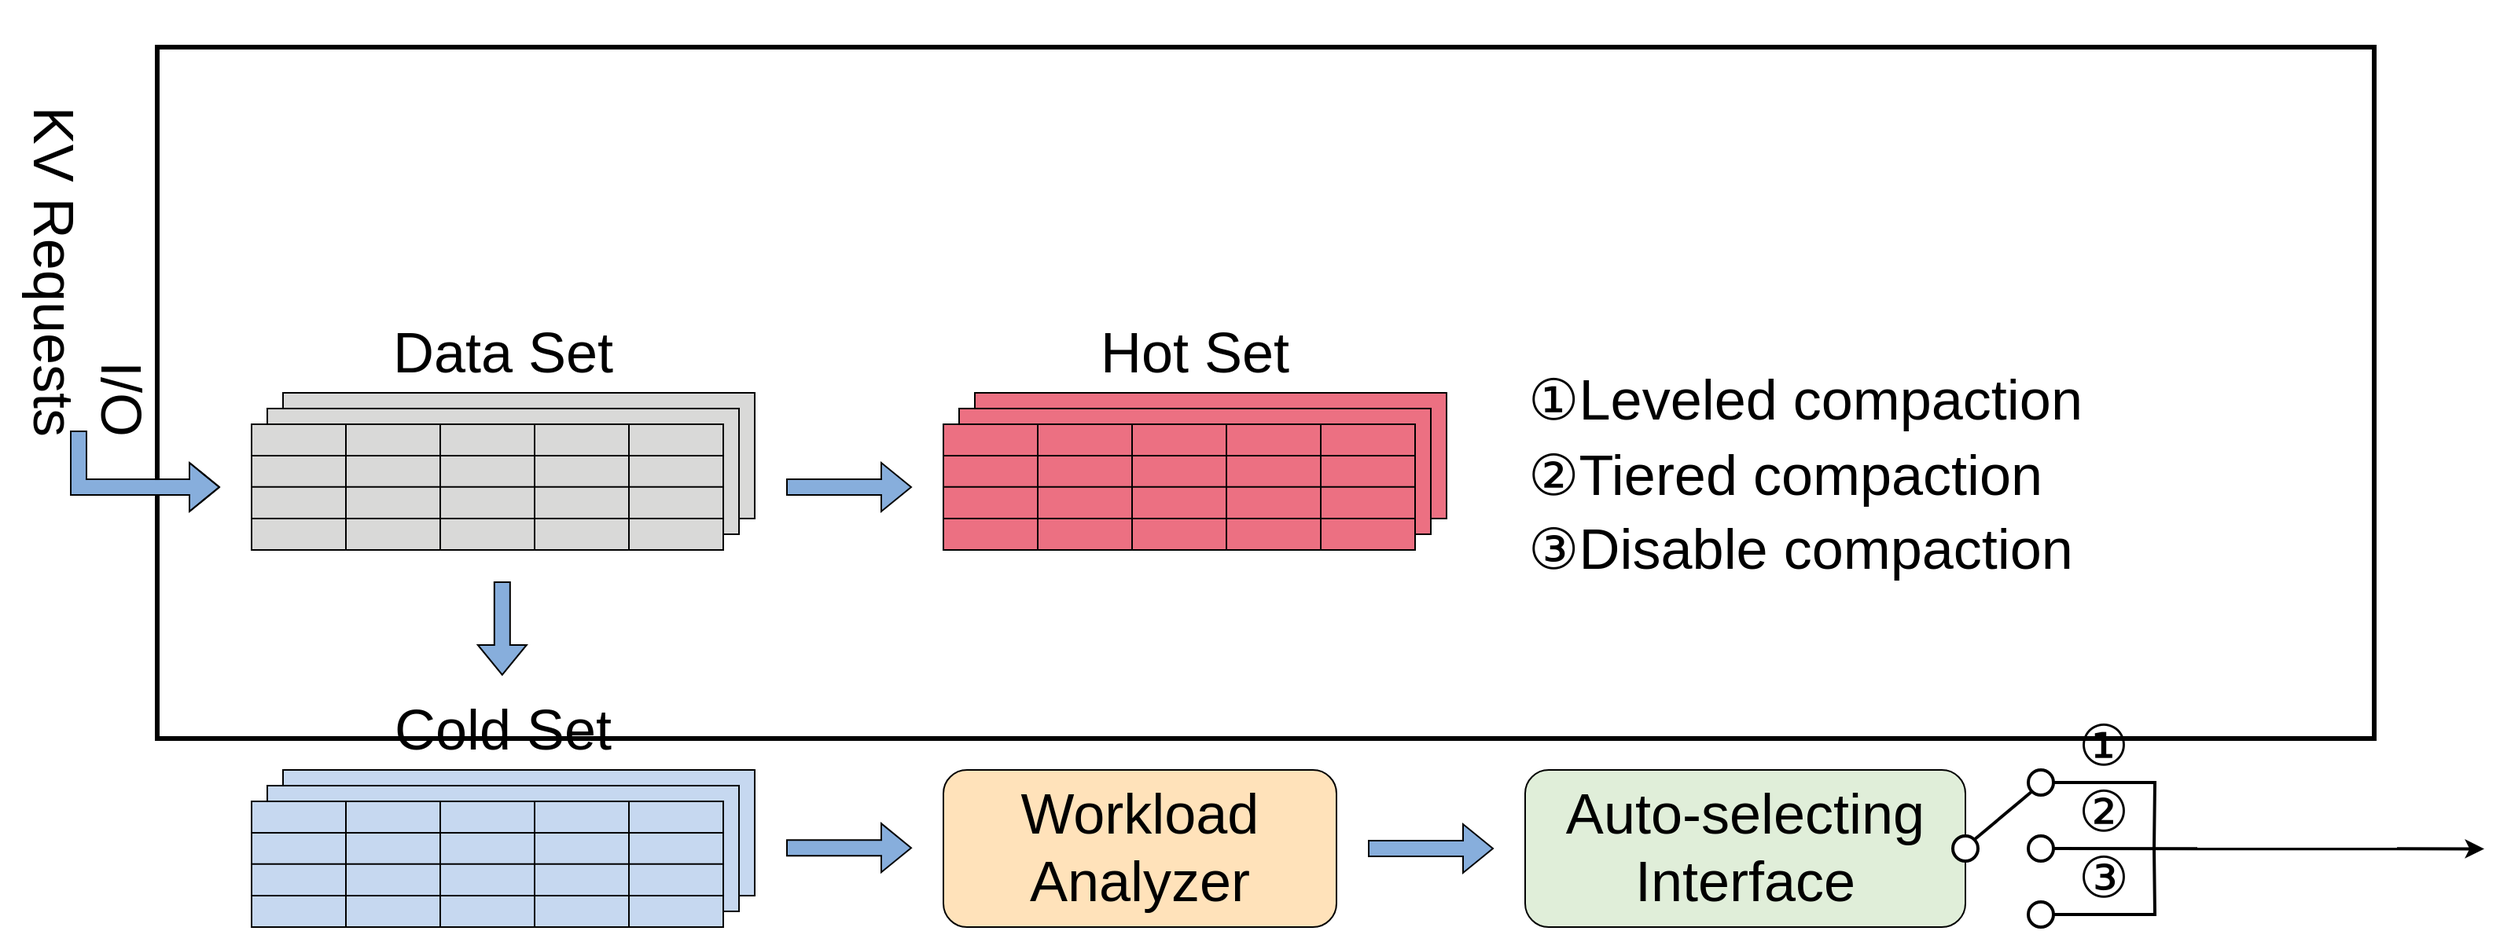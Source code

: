 <mxfile version="26.0.2">
  <diagram name="第 1 页" id="oLJNAEdhJsgSDibkkSxl">
    <mxGraphModel dx="2129" dy="815" grid="1" gridSize="10" guides="1" tooltips="1" connect="1" arrows="1" fold="1" page="1" pageScale="1" pageWidth="827" pageHeight="1169" math="0" shadow="0">
      <root>
        <mxCell id="0" />
        <mxCell id="1" parent="0" />
        <mxCell id="gE1-QyrIkyjky4b_8ItB-76" value="" style="rounded=0;whiteSpace=wrap;html=1;strokeWidth=3;" vertex="1" parent="1">
          <mxGeometry x="-20" y="290" width="1410" height="440" as="geometry" />
        </mxCell>
        <mxCell id="gE1-QyrIkyjky4b_8ItB-61" value="" style="group" vertex="1" connectable="0" parent="1">
          <mxGeometry x="40" y="690" width="320" height="160" as="geometry" />
        </mxCell>
        <mxCell id="gE1-QyrIkyjky4b_8ItB-36" value="" style="group" vertex="1" connectable="0" parent="gE1-QyrIkyjky4b_8ItB-61">
          <mxGeometry y="60" width="320" height="100" as="geometry" />
        </mxCell>
        <mxCell id="gE1-QyrIkyjky4b_8ItB-37" value="" style="dashed=0;fillStyle=auto;fillColor=#C6D8F0;gradientColor=none;" vertex="1" parent="gE1-QyrIkyjky4b_8ItB-36">
          <mxGeometry x="20" width="300" height="80" as="geometry" />
        </mxCell>
        <mxCell id="gE1-QyrIkyjky4b_8ItB-38" value="" style="dashed=0;fillStyle=auto;fillColor=#C6D8F0;gradientColor=none;" vertex="1" parent="gE1-QyrIkyjky4b_8ItB-36">
          <mxGeometry x="10" y="10" width="300" height="80" as="geometry" />
        </mxCell>
        <mxCell id="gE1-QyrIkyjky4b_8ItB-39" value="" style="dashed=0;fillStyle=auto;fillColor=#C6D8F0;gradientColor=none;" vertex="1" parent="gE1-QyrIkyjky4b_8ItB-36">
          <mxGeometry y="20" width="300" height="80" as="geometry" />
        </mxCell>
        <mxCell id="gE1-QyrIkyjky4b_8ItB-40" value="" style="endArrow=none;html=1;rounded=0;entryX=1;entryY=0.25;entryDx=0;entryDy=0;exitX=0;exitY=0.25;exitDx=0;exitDy=0;" edge="1" parent="gE1-QyrIkyjky4b_8ItB-36" source="gE1-QyrIkyjky4b_8ItB-39" target="gE1-QyrIkyjky4b_8ItB-39">
          <mxGeometry width="50" height="50" relative="1" as="geometry">
            <mxPoint x="180" y="-20" as="sourcePoint" />
            <mxPoint x="260" y="-20" as="targetPoint" />
          </mxGeometry>
        </mxCell>
        <mxCell id="gE1-QyrIkyjky4b_8ItB-41" value="" style="endArrow=none;html=1;rounded=0;entryX=1;entryY=0.25;entryDx=0;entryDy=0;exitX=0;exitY=0.25;exitDx=0;exitDy=0;" edge="1" parent="gE1-QyrIkyjky4b_8ItB-36">
          <mxGeometry width="50" height="50" relative="1" as="geometry">
            <mxPoint y="59.83" as="sourcePoint" />
            <mxPoint x="300" y="59.83" as="targetPoint" />
          </mxGeometry>
        </mxCell>
        <mxCell id="gE1-QyrIkyjky4b_8ItB-42" value="" style="endArrow=none;html=1;rounded=0;entryX=1;entryY=0.25;entryDx=0;entryDy=0;exitX=0;exitY=0.25;exitDx=0;exitDy=0;" edge="1" parent="gE1-QyrIkyjky4b_8ItB-36">
          <mxGeometry width="50" height="50" relative="1" as="geometry">
            <mxPoint y="80" as="sourcePoint" />
            <mxPoint x="300" y="80" as="targetPoint" />
          </mxGeometry>
        </mxCell>
        <mxCell id="gE1-QyrIkyjky4b_8ItB-43" value="" style="endArrow=none;html=1;rounded=0;" edge="1" parent="gE1-QyrIkyjky4b_8ItB-36">
          <mxGeometry width="50" height="50" relative="1" as="geometry">
            <mxPoint x="60" y="100" as="sourcePoint" />
            <mxPoint x="60" y="20" as="targetPoint" />
          </mxGeometry>
        </mxCell>
        <mxCell id="gE1-QyrIkyjky4b_8ItB-44" value="" style="endArrow=none;html=1;rounded=0;" edge="1" parent="gE1-QyrIkyjky4b_8ItB-36">
          <mxGeometry width="50" height="50" relative="1" as="geometry">
            <mxPoint x="120" y="100" as="sourcePoint" />
            <mxPoint x="120" y="20" as="targetPoint" />
          </mxGeometry>
        </mxCell>
        <mxCell id="gE1-QyrIkyjky4b_8ItB-45" value="" style="endArrow=none;html=1;rounded=0;" edge="1" parent="gE1-QyrIkyjky4b_8ItB-36">
          <mxGeometry width="50" height="50" relative="1" as="geometry">
            <mxPoint x="180" y="100" as="sourcePoint" />
            <mxPoint x="180" y="20" as="targetPoint" />
          </mxGeometry>
        </mxCell>
        <mxCell id="gE1-QyrIkyjky4b_8ItB-46" value="" style="endArrow=none;html=1;rounded=0;" edge="1" parent="gE1-QyrIkyjky4b_8ItB-36">
          <mxGeometry width="50" height="50" relative="1" as="geometry">
            <mxPoint x="240" y="100" as="sourcePoint" />
            <mxPoint x="240" y="20" as="targetPoint" />
          </mxGeometry>
        </mxCell>
        <mxCell id="gE1-QyrIkyjky4b_8ItB-60" value="Cold Set" style="text;strokeColor=none;align=center;fillColor=none;verticalAlign=middle;rounded=0;fontStyle=0;fontSize=36;" vertex="1" parent="gE1-QyrIkyjky4b_8ItB-61">
          <mxGeometry x="70" width="180" height="60" as="geometry" />
        </mxCell>
        <mxCell id="gE1-QyrIkyjky4b_8ItB-62" value="" style="group" vertex="1" connectable="0" parent="1">
          <mxGeometry x="40" y="450" width="320" height="160" as="geometry" />
        </mxCell>
        <mxCell id="gE1-QyrIkyjky4b_8ItB-9" value="Data Set" style="text;strokeColor=none;align=center;fillColor=none;verticalAlign=middle;rounded=0;fontStyle=0;fontSize=36;" vertex="1" parent="gE1-QyrIkyjky4b_8ItB-62">
          <mxGeometry x="70" width="180" height="60" as="geometry" />
        </mxCell>
        <mxCell id="gE1-QyrIkyjky4b_8ItB-35" value="" style="group" vertex="1" connectable="0" parent="gE1-QyrIkyjky4b_8ItB-62">
          <mxGeometry y="60" width="320" height="100" as="geometry" />
        </mxCell>
        <mxCell id="gE1-QyrIkyjky4b_8ItB-5" value="" style="dashed=0;fillStyle=auto;fillColor=#D9D9D8;gradientColor=none;" vertex="1" parent="gE1-QyrIkyjky4b_8ItB-35">
          <mxGeometry x="20" width="300" height="80" as="geometry" />
        </mxCell>
        <mxCell id="gE1-QyrIkyjky4b_8ItB-10" value="" style="dashed=0;fillStyle=auto;fillColor=#D9D9D8;gradientColor=none;" vertex="1" parent="gE1-QyrIkyjky4b_8ItB-35">
          <mxGeometry x="10" y="10" width="300" height="80" as="geometry" />
        </mxCell>
        <mxCell id="gE1-QyrIkyjky4b_8ItB-11" value="" style="dashed=0;fillStyle=auto;fillColor=#D9D9D8;gradientColor=none;" vertex="1" parent="gE1-QyrIkyjky4b_8ItB-35">
          <mxGeometry y="20" width="300" height="80" as="geometry" />
        </mxCell>
        <mxCell id="gE1-QyrIkyjky4b_8ItB-18" value="" style="endArrow=none;html=1;rounded=0;entryX=1;entryY=0.25;entryDx=0;entryDy=0;exitX=0;exitY=0.25;exitDx=0;exitDy=0;" edge="1" parent="gE1-QyrIkyjky4b_8ItB-35" source="gE1-QyrIkyjky4b_8ItB-11" target="gE1-QyrIkyjky4b_8ItB-11">
          <mxGeometry width="50" height="50" relative="1" as="geometry">
            <mxPoint x="180" y="-20" as="sourcePoint" />
            <mxPoint x="260" y="-20" as="targetPoint" />
          </mxGeometry>
        </mxCell>
        <mxCell id="gE1-QyrIkyjky4b_8ItB-22" value="" style="endArrow=none;html=1;rounded=0;entryX=1;entryY=0.25;entryDx=0;entryDy=0;exitX=0;exitY=0.25;exitDx=0;exitDy=0;" edge="1" parent="gE1-QyrIkyjky4b_8ItB-35">
          <mxGeometry width="50" height="50" relative="1" as="geometry">
            <mxPoint y="59.83" as="sourcePoint" />
            <mxPoint x="300" y="59.83" as="targetPoint" />
          </mxGeometry>
        </mxCell>
        <mxCell id="gE1-QyrIkyjky4b_8ItB-23" value="" style="endArrow=none;html=1;rounded=0;entryX=1;entryY=0.25;entryDx=0;entryDy=0;exitX=0;exitY=0.25;exitDx=0;exitDy=0;" edge="1" parent="gE1-QyrIkyjky4b_8ItB-35">
          <mxGeometry width="50" height="50" relative="1" as="geometry">
            <mxPoint y="80" as="sourcePoint" />
            <mxPoint x="300" y="80" as="targetPoint" />
          </mxGeometry>
        </mxCell>
        <mxCell id="gE1-QyrIkyjky4b_8ItB-26" value="" style="endArrow=none;html=1;rounded=0;" edge="1" parent="gE1-QyrIkyjky4b_8ItB-35">
          <mxGeometry width="50" height="50" relative="1" as="geometry">
            <mxPoint x="60" y="100" as="sourcePoint" />
            <mxPoint x="60" y="20" as="targetPoint" />
          </mxGeometry>
        </mxCell>
        <mxCell id="gE1-QyrIkyjky4b_8ItB-31" value="" style="endArrow=none;html=1;rounded=0;" edge="1" parent="gE1-QyrIkyjky4b_8ItB-35">
          <mxGeometry width="50" height="50" relative="1" as="geometry">
            <mxPoint x="120" y="100" as="sourcePoint" />
            <mxPoint x="120" y="20" as="targetPoint" />
          </mxGeometry>
        </mxCell>
        <mxCell id="gE1-QyrIkyjky4b_8ItB-32" value="" style="endArrow=none;html=1;rounded=0;" edge="1" parent="gE1-QyrIkyjky4b_8ItB-35">
          <mxGeometry width="50" height="50" relative="1" as="geometry">
            <mxPoint x="180" y="100" as="sourcePoint" />
            <mxPoint x="180" y="20" as="targetPoint" />
          </mxGeometry>
        </mxCell>
        <mxCell id="gE1-QyrIkyjky4b_8ItB-33" value="" style="endArrow=none;html=1;rounded=0;" edge="1" parent="gE1-QyrIkyjky4b_8ItB-35">
          <mxGeometry width="50" height="50" relative="1" as="geometry">
            <mxPoint x="240" y="100" as="sourcePoint" />
            <mxPoint x="240" y="20" as="targetPoint" />
          </mxGeometry>
        </mxCell>
        <mxCell id="gE1-QyrIkyjky4b_8ItB-63" value="" style="group" vertex="1" connectable="0" parent="1">
          <mxGeometry x="480" y="450" width="320" height="160" as="geometry" />
        </mxCell>
        <mxCell id="gE1-QyrIkyjky4b_8ItB-48" value="" style="group" vertex="1" connectable="0" parent="gE1-QyrIkyjky4b_8ItB-63">
          <mxGeometry y="60" width="320" height="100" as="geometry" />
        </mxCell>
        <mxCell id="gE1-QyrIkyjky4b_8ItB-49" value="" style="dashed=0;fillStyle=auto;fillColor=#EC7082;gradientColor=none;" vertex="1" parent="gE1-QyrIkyjky4b_8ItB-48">
          <mxGeometry x="20" width="300" height="80" as="geometry" />
        </mxCell>
        <mxCell id="gE1-QyrIkyjky4b_8ItB-50" value="" style="dashed=0;fillStyle=auto;fillColor=#EC7082;gradientColor=none;" vertex="1" parent="gE1-QyrIkyjky4b_8ItB-48">
          <mxGeometry x="10" y="10" width="300" height="80" as="geometry" />
        </mxCell>
        <mxCell id="gE1-QyrIkyjky4b_8ItB-51" value="" style="dashed=0;fillStyle=auto;fillColor=#EC7082;gradientColor=none;" vertex="1" parent="gE1-QyrIkyjky4b_8ItB-48">
          <mxGeometry y="20" width="300" height="80" as="geometry" />
        </mxCell>
        <mxCell id="gE1-QyrIkyjky4b_8ItB-52" value="" style="endArrow=none;html=1;rounded=0;entryX=1;entryY=0.25;entryDx=0;entryDy=0;exitX=0;exitY=0.25;exitDx=0;exitDy=0;" edge="1" parent="gE1-QyrIkyjky4b_8ItB-48" source="gE1-QyrIkyjky4b_8ItB-51" target="gE1-QyrIkyjky4b_8ItB-51">
          <mxGeometry width="50" height="50" relative="1" as="geometry">
            <mxPoint x="180" y="-20" as="sourcePoint" />
            <mxPoint x="260" y="-20" as="targetPoint" />
          </mxGeometry>
        </mxCell>
        <mxCell id="gE1-QyrIkyjky4b_8ItB-53" value="" style="endArrow=none;html=1;rounded=0;entryX=1;entryY=0.25;entryDx=0;entryDy=0;exitX=0;exitY=0.25;exitDx=0;exitDy=0;" edge="1" parent="gE1-QyrIkyjky4b_8ItB-48">
          <mxGeometry width="50" height="50" relative="1" as="geometry">
            <mxPoint y="59.83" as="sourcePoint" />
            <mxPoint x="300" y="59.83" as="targetPoint" />
          </mxGeometry>
        </mxCell>
        <mxCell id="gE1-QyrIkyjky4b_8ItB-54" value="" style="endArrow=none;html=1;rounded=0;entryX=1;entryY=0.25;entryDx=0;entryDy=0;exitX=0;exitY=0.25;exitDx=0;exitDy=0;" edge="1" parent="gE1-QyrIkyjky4b_8ItB-48">
          <mxGeometry width="50" height="50" relative="1" as="geometry">
            <mxPoint y="80" as="sourcePoint" />
            <mxPoint x="300" y="80" as="targetPoint" />
          </mxGeometry>
        </mxCell>
        <mxCell id="gE1-QyrIkyjky4b_8ItB-55" value="" style="endArrow=none;html=1;rounded=0;" edge="1" parent="gE1-QyrIkyjky4b_8ItB-48">
          <mxGeometry width="50" height="50" relative="1" as="geometry">
            <mxPoint x="60" y="100" as="sourcePoint" />
            <mxPoint x="60" y="20" as="targetPoint" />
          </mxGeometry>
        </mxCell>
        <mxCell id="gE1-QyrIkyjky4b_8ItB-56" value="" style="endArrow=none;html=1;rounded=0;" edge="1" parent="gE1-QyrIkyjky4b_8ItB-48">
          <mxGeometry width="50" height="50" relative="1" as="geometry">
            <mxPoint x="120" y="100" as="sourcePoint" />
            <mxPoint x="120" y="20" as="targetPoint" />
          </mxGeometry>
        </mxCell>
        <mxCell id="gE1-QyrIkyjky4b_8ItB-57" value="" style="endArrow=none;html=1;rounded=0;" edge="1" parent="gE1-QyrIkyjky4b_8ItB-48">
          <mxGeometry width="50" height="50" relative="1" as="geometry">
            <mxPoint x="180" y="100" as="sourcePoint" />
            <mxPoint x="180" y="20" as="targetPoint" />
          </mxGeometry>
        </mxCell>
        <mxCell id="gE1-QyrIkyjky4b_8ItB-58" value="" style="endArrow=none;html=1;rounded=0;" edge="1" parent="gE1-QyrIkyjky4b_8ItB-48">
          <mxGeometry width="50" height="50" relative="1" as="geometry">
            <mxPoint x="240" y="100" as="sourcePoint" />
            <mxPoint x="240" y="20" as="targetPoint" />
          </mxGeometry>
        </mxCell>
        <mxCell id="gE1-QyrIkyjky4b_8ItB-59" value="Hot Set" style="text;strokeColor=none;align=center;fillColor=none;verticalAlign=middle;rounded=0;fontStyle=0;fontSize=36;" vertex="1" parent="gE1-QyrIkyjky4b_8ItB-63">
          <mxGeometry x="70" width="180" height="60" as="geometry" />
        </mxCell>
        <mxCell id="gE1-QyrIkyjky4b_8ItB-64" value="" style="shape=flexArrow;endArrow=classic;html=1;rounded=0;fillColor=#87AEDC;" edge="1" parent="1">
          <mxGeometry width="50" height="50" relative="1" as="geometry">
            <mxPoint x="380" y="570" as="sourcePoint" />
            <mxPoint x="460" y="570" as="targetPoint" />
          </mxGeometry>
        </mxCell>
        <mxCell id="gE1-QyrIkyjky4b_8ItB-65" value="" style="shape=flexArrow;endArrow=classic;html=1;rounded=0;fillColor=#87AEDC;" edge="1" parent="1">
          <mxGeometry width="50" height="50" relative="1" as="geometry">
            <mxPoint x="380" y="799.58" as="sourcePoint" />
            <mxPoint x="460" y="799.58" as="targetPoint" />
          </mxGeometry>
        </mxCell>
        <mxCell id="gE1-QyrIkyjky4b_8ItB-66" value="" style="shape=flexArrow;endArrow=classic;html=1;rounded=0;fillColor=#87AEDC;" edge="1" parent="1">
          <mxGeometry width="50" height="50" relative="1" as="geometry">
            <mxPoint x="199.41" y="630" as="sourcePoint" />
            <mxPoint x="199.41" y="690" as="targetPoint" />
          </mxGeometry>
        </mxCell>
        <mxCell id="gE1-QyrIkyjky4b_8ItB-67" value="I/O&#xa;KV Requests" style="text;strokeColor=none;align=right;fillColor=none;verticalAlign=middle;rounded=0;direction=east;fontSize=36;rotation=90;labelPosition=center;verticalLabelPosition=middle;" vertex="1" parent="1">
          <mxGeometry x="-200" y="340" width="280" height="120" as="geometry" />
        </mxCell>
        <mxCell id="gE1-QyrIkyjky4b_8ItB-68" value="" style="shape=flexArrow;endArrow=classic;html=1;rounded=0;edgeStyle=orthogonalEdgeStyle;fillColor=#87AEDC;" edge="1" parent="1">
          <mxGeometry width="50" height="50" relative="1" as="geometry">
            <mxPoint x="-70" y="534" as="sourcePoint" />
            <mxPoint x="20" y="570" as="targetPoint" />
            <Array as="points">
              <mxPoint x="-70" y="534" />
              <mxPoint x="-70" y="570" />
            </Array>
          </mxGeometry>
        </mxCell>
        <mxCell id="gE1-QyrIkyjky4b_8ItB-71" value="" style="group;fillColor=none;" vertex="1" connectable="0" parent="1">
          <mxGeometry x="480" y="740" width="250" height="110" as="geometry" />
        </mxCell>
        <mxCell id="gE1-QyrIkyjky4b_8ItB-69" value="" style="rounded=1;fontSize=40;fillColor=#FFE2BA;" vertex="1" parent="gE1-QyrIkyjky4b_8ItB-71">
          <mxGeometry y="10" width="250" height="100" as="geometry" />
        </mxCell>
        <mxCell id="gE1-QyrIkyjky4b_8ItB-70" value="Workload&#xa;Analyzer" style="text;strokeColor=none;align=center;fillColor=none;verticalAlign=middle;rounded=0;fontStyle=0;fontSize=36;spacing=0;" vertex="1" parent="gE1-QyrIkyjky4b_8ItB-71">
          <mxGeometry x="35" width="180" height="110" as="geometry" />
        </mxCell>
        <mxCell id="gE1-QyrIkyjky4b_8ItB-72" value="" style="shape=flexArrow;endArrow=classic;html=1;rounded=0;fillColor=#87AEDC;" edge="1" parent="1">
          <mxGeometry width="50" height="50" relative="1" as="geometry">
            <mxPoint x="750" y="800" as="sourcePoint" />
            <mxPoint x="830" y="800" as="targetPoint" />
          </mxGeometry>
        </mxCell>
        <mxCell id="gE1-QyrIkyjky4b_8ItB-73" value="" style="group" vertex="1" connectable="0" parent="1">
          <mxGeometry x="850" y="740" width="280" height="110" as="geometry" />
        </mxCell>
        <mxCell id="gE1-QyrIkyjky4b_8ItB-74" value="" style="rounded=1;fontSize=40;fillColor=#E0EED9;" vertex="1" parent="gE1-QyrIkyjky4b_8ItB-73">
          <mxGeometry y="10" width="280" height="100" as="geometry" />
        </mxCell>
        <mxCell id="gE1-QyrIkyjky4b_8ItB-75" value="Auto-selecting&#xa;Interface" style="text;strokeColor=none;align=center;fillColor=none;verticalAlign=middle;rounded=0;fontStyle=0;fontSize=36;spacing=0;" vertex="1" parent="gE1-QyrIkyjky4b_8ItB-73">
          <mxGeometry x="50" width="180" height="110" as="geometry" />
        </mxCell>
        <mxCell id="gE1-QyrIkyjky4b_8ItB-82" style="edgeStyle=none;rounded=0;orthogonalLoop=1;jettySize=auto;html=1;exitX=1;exitY=0;exitDx=0;exitDy=0;entryX=0;entryY=1;entryDx=0;entryDy=0;endArrow=none;endFill=0;strokeWidth=2;" edge="1" parent="1" source="gE1-QyrIkyjky4b_8ItB-80" target="gE1-QyrIkyjky4b_8ItB-81">
          <mxGeometry relative="1" as="geometry" />
        </mxCell>
        <mxCell id="gE1-QyrIkyjky4b_8ItB-80" value="" style="ellipse;whiteSpace=wrap;html=1;aspect=fixed;strokeWidth=2;" vertex="1" parent="1">
          <mxGeometry x="1122" y="792" width="16" height="16" as="geometry" />
        </mxCell>
        <mxCell id="gE1-QyrIkyjky4b_8ItB-90" style="edgeStyle=orthogonalEdgeStyle;rounded=0;orthogonalLoop=1;jettySize=auto;html=1;exitX=1;exitY=0.5;exitDx=0;exitDy=0;strokeWidth=2;endArrow=none;endFill=0;" edge="1" parent="1" source="gE1-QyrIkyjky4b_8ItB-81">
          <mxGeometry relative="1" as="geometry">
            <mxPoint x="1250" y="800" as="targetPoint" />
          </mxGeometry>
        </mxCell>
        <mxCell id="gE1-QyrIkyjky4b_8ItB-81" value="" style="ellipse;whiteSpace=wrap;html=1;aspect=fixed;strokeWidth=2;" vertex="1" parent="1">
          <mxGeometry x="1170" y="750" width="16" height="16" as="geometry" />
        </mxCell>
        <mxCell id="gE1-QyrIkyjky4b_8ItB-89" style="edgeStyle=none;rounded=0;orthogonalLoop=1;jettySize=auto;html=1;exitX=1;exitY=0.5;exitDx=0;exitDy=0;strokeWidth=2;" edge="1" parent="1" source="gE1-QyrIkyjky4b_8ItB-83">
          <mxGeometry relative="1" as="geometry">
            <mxPoint x="1460" y="800.2" as="targetPoint" />
          </mxGeometry>
        </mxCell>
        <mxCell id="gE1-QyrIkyjky4b_8ItB-83" value="" style="ellipse;whiteSpace=wrap;html=1;aspect=fixed;strokeWidth=2;" vertex="1" parent="1">
          <mxGeometry x="1170" y="792" width="16" height="16" as="geometry" />
        </mxCell>
        <mxCell id="gE1-QyrIkyjky4b_8ItB-91" style="edgeStyle=orthogonalEdgeStyle;rounded=0;orthogonalLoop=1;jettySize=auto;html=1;exitX=1;exitY=0.5;exitDx=0;exitDy=0;strokeWidth=2;endArrow=none;endFill=0;" edge="1" parent="1" source="gE1-QyrIkyjky4b_8ItB-84">
          <mxGeometry relative="1" as="geometry">
            <mxPoint x="1250" y="800" as="targetPoint" />
          </mxGeometry>
        </mxCell>
        <mxCell id="gE1-QyrIkyjky4b_8ItB-84" value="" style="ellipse;whiteSpace=wrap;html=1;aspect=fixed;strokeWidth=2;" vertex="1" parent="1">
          <mxGeometry x="1170" y="834" width="16" height="16" as="geometry" />
        </mxCell>
        <mxCell id="gE1-QyrIkyjky4b_8ItB-86" value="①" style="text;align=center;verticalAlign=middle;resizable=0;points=[];autosize=1;strokeColor=none;fillColor=none;fontStyle=0;fontSize=36;" vertex="1" parent="1">
          <mxGeometry x="1188" y="700" width="60" height="60" as="geometry" />
        </mxCell>
        <mxCell id="gE1-QyrIkyjky4b_8ItB-87" value="②" style="text;align=center;verticalAlign=middle;resizable=0;points=[];autosize=1;strokeColor=none;fillColor=none;fontStyle=0;fontSize=36;" vertex="1" parent="1">
          <mxGeometry x="1188" y="742" width="60" height="60" as="geometry" />
        </mxCell>
        <mxCell id="gE1-QyrIkyjky4b_8ItB-92" value="③" style="text;align=center;verticalAlign=middle;resizable=0;points=[];autosize=1;strokeColor=none;fillColor=none;fontStyle=0;fontSize=36;" vertex="1" parent="1">
          <mxGeometry x="1188" y="784" width="60" height="60" as="geometry" />
        </mxCell>
        <mxCell id="gE1-QyrIkyjky4b_8ItB-98" value="" style="group" vertex="1" connectable="0" parent="1">
          <mxGeometry x="850" y="480" width="380" height="155" as="geometry" />
        </mxCell>
        <mxCell id="gE1-QyrIkyjky4b_8ItB-93" value="①Leveled compaction" style="text;align=left;verticalAlign=middle;resizable=0;points=[];autosize=1;strokeColor=none;fillColor=none;fontStyle=0;fontSize=36;" vertex="1" parent="gE1-QyrIkyjky4b_8ItB-98">
          <mxGeometry width="380" height="60" as="geometry" />
        </mxCell>
        <mxCell id="gE1-QyrIkyjky4b_8ItB-94" value="②Tiered compaction" style="text;align=left;verticalAlign=middle;resizable=0;points=[];autosize=1;strokeColor=none;fillColor=none;fontStyle=0;fontSize=36;" vertex="1" parent="gE1-QyrIkyjky4b_8ItB-98">
          <mxGeometry y="48" width="350" height="60" as="geometry" />
        </mxCell>
        <mxCell id="gE1-QyrIkyjky4b_8ItB-95" value="③Disable compaction" style="text;align=left;verticalAlign=middle;resizable=0;points=[];autosize=1;strokeColor=none;fillColor=none;fontStyle=0;fontSize=36;" vertex="1" parent="gE1-QyrIkyjky4b_8ItB-98">
          <mxGeometry y="95" width="370" height="60" as="geometry" />
        </mxCell>
      </root>
    </mxGraphModel>
  </diagram>
</mxfile>
